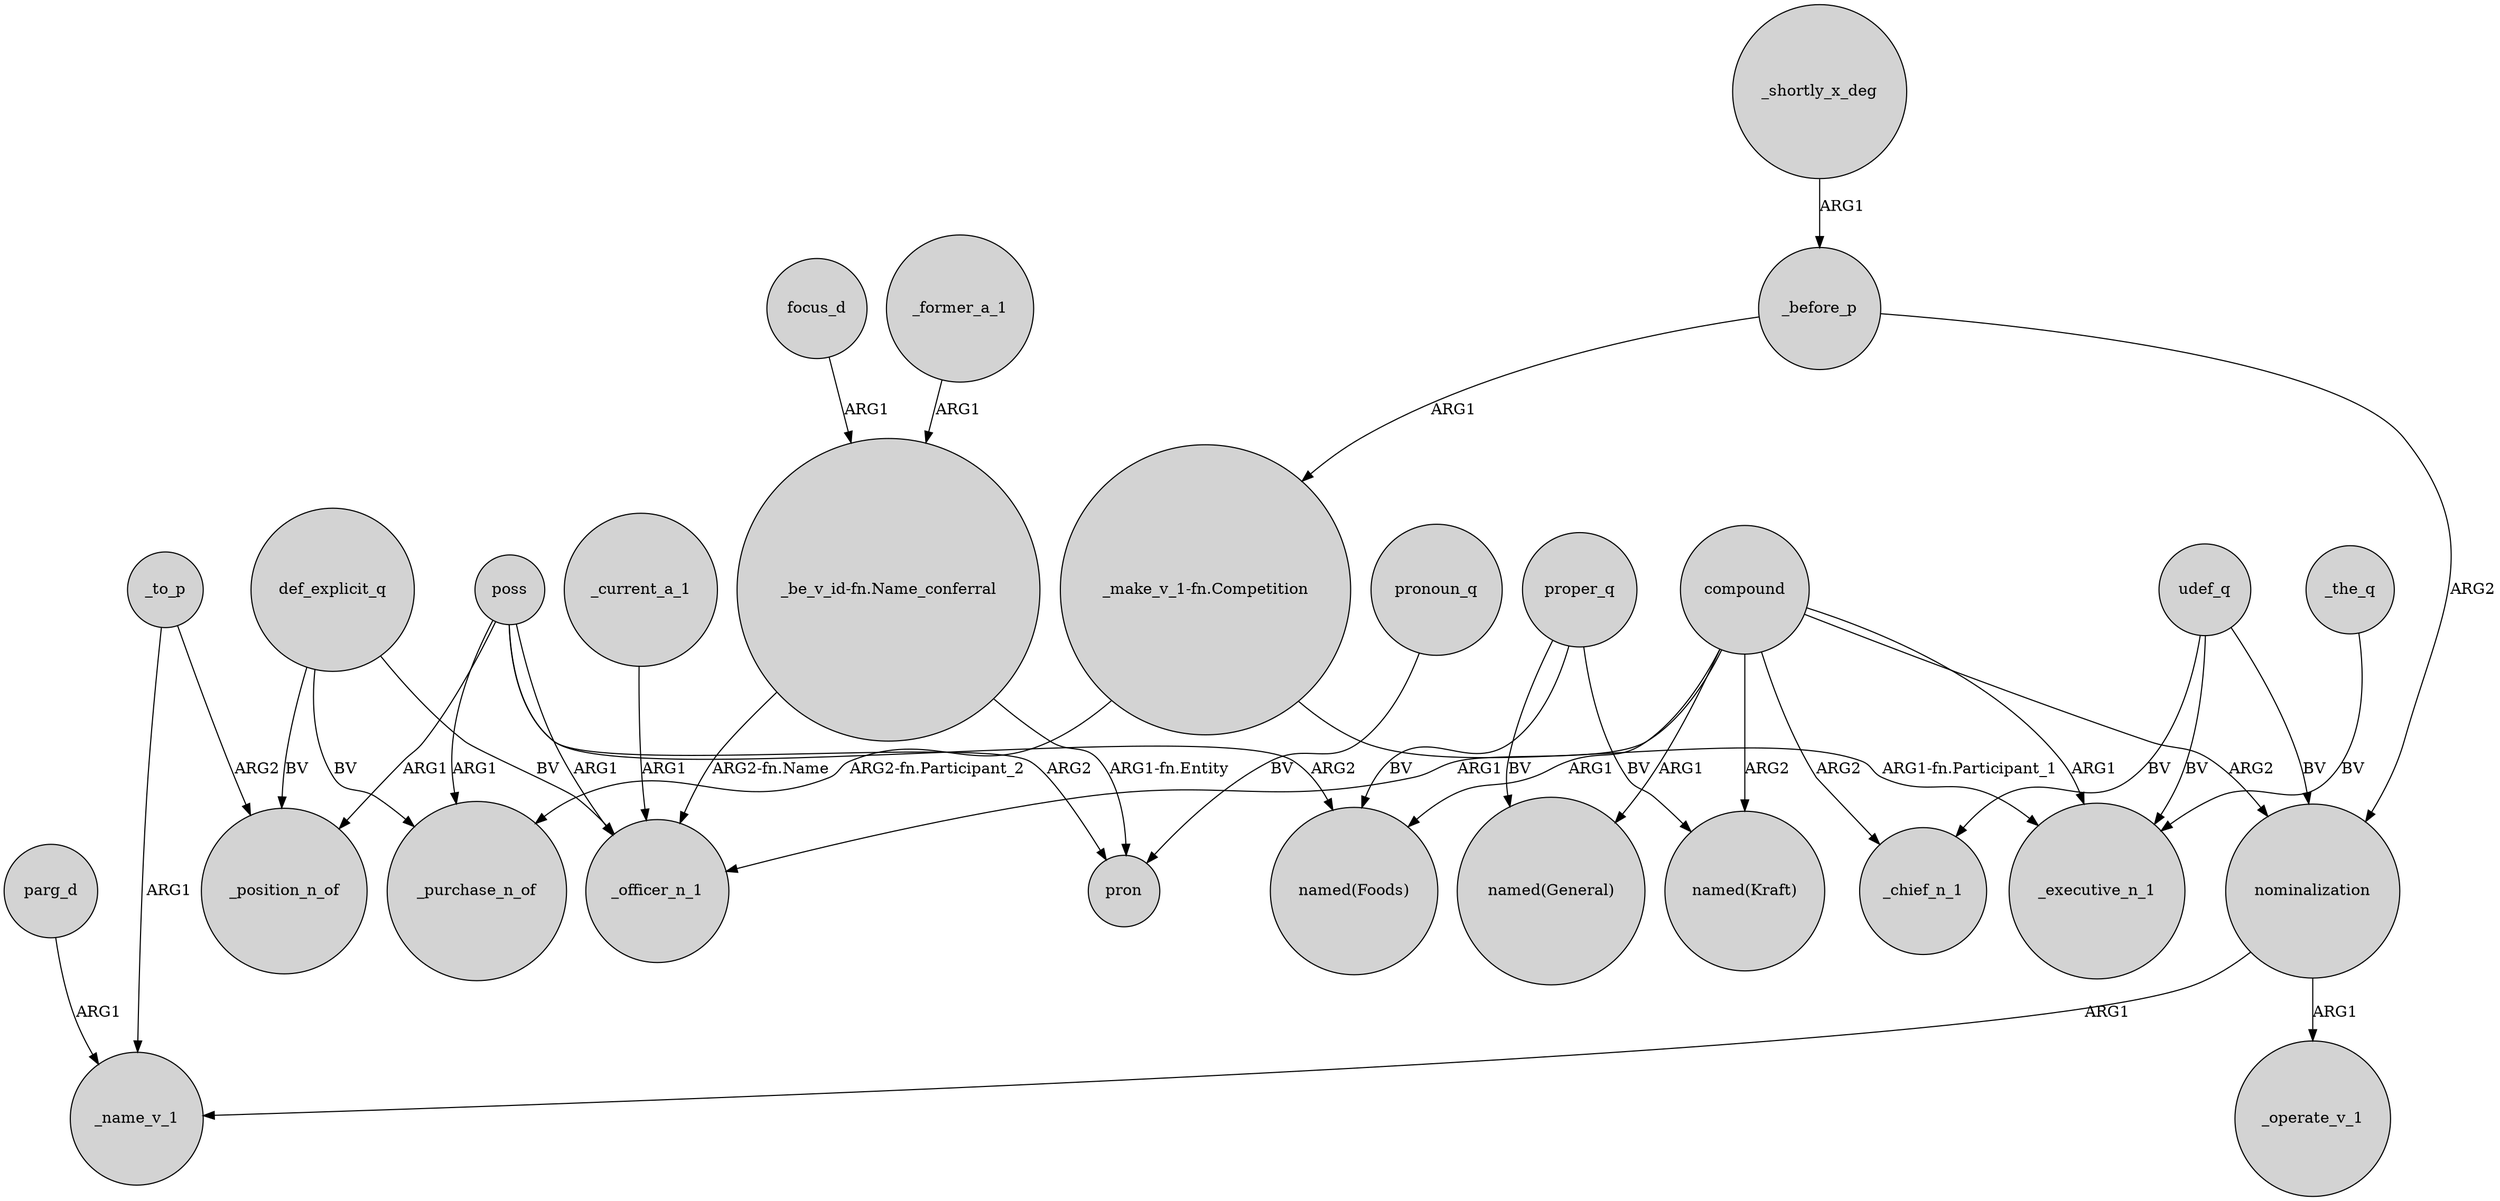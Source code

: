 digraph {
	node [shape=circle style=filled]
	compound -> "named(Foods)" [label=ARG1]
	compound -> _chief_n_1 [label=ARG2]
	_before_p -> nominalization [label=ARG2]
	def_explicit_q -> _officer_n_1 [label=BV]
	poss -> _purchase_n_of [label=ARG1]
	udef_q -> _chief_n_1 [label=BV]
	udef_q -> nominalization [label=BV]
	nominalization -> _operate_v_1 [label=ARG1]
	def_explicit_q -> _position_n_of [label=BV]
	proper_q -> "named(Kraft)" [label=BV]
	compound -> nominalization [label=ARG2]
	pronoun_q -> pron [label=BV]
	focus_d -> "_be_v_id-fn.Name_conferral" [label=ARG1]
	poss -> pron [label=ARG2]
	udef_q -> _executive_n_1 [label=BV]
	poss -> _position_n_of [label=ARG1]
	"_be_v_id-fn.Name_conferral" -> _officer_n_1 [label="ARG2-fn.Name"]
	_current_a_1 -> _officer_n_1 [label=ARG1]
	compound -> "named(Kraft)" [label=ARG2]
	nominalization -> _name_v_1 [label=ARG1]
	proper_q -> "named(General)" [label=BV]
	compound -> _executive_n_1 [label=ARG1]
	proper_q -> "named(Foods)" [label=BV]
	_to_p -> _name_v_1 [label=ARG1]
	compound -> _officer_n_1 [label=ARG1]
	_to_p -> _position_n_of [label=ARG2]
	parg_d -> _name_v_1 [label=ARG1]
	poss -> "named(Foods)" [label=ARG2]
	poss -> _officer_n_1 [label=ARG1]
	"_be_v_id-fn.Name_conferral" -> pron [label="ARG1-fn.Entity"]
	"_make_v_1-fn.Competition" -> _purchase_n_of [label="ARG2-fn.Participant_2"]
	compound -> "named(General)" [label=ARG1]
	"_make_v_1-fn.Competition" -> _executive_n_1 [label="ARG1-fn.Participant_1"]
	_the_q -> _executive_n_1 [label=BV]
	_shortly_x_deg -> _before_p [label=ARG1]
	def_explicit_q -> _purchase_n_of [label=BV]
	_before_p -> "_make_v_1-fn.Competition" [label=ARG1]
	_former_a_1 -> "_be_v_id-fn.Name_conferral" [label=ARG1]
}
